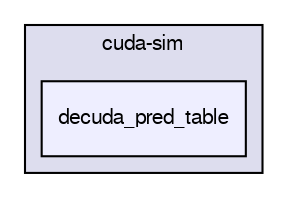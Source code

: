 digraph G {
  bgcolor=transparent;
  compound=true
  node [ fontsize="10", fontname="FreeSans"];
  edge [ labelfontsize="10", labelfontname="FreeSans"];
  subgraph clusterdir_2d77c6696a6548cf53989385b9967e1d {
    graph [ bgcolor="#ddddee", pencolor="black", label="cuda-sim" fontname="FreeSans", fontsize="10", URL="dir_2d77c6696a6548cf53989385b9967e1d.html"]
  dir_9f408912a4d311ba0ef2ea1c517e4a10 [shape=box, label="decuda_pred_table", style="filled", fillcolor="#eeeeff", pencolor="black", URL="dir_9f408912a4d311ba0ef2ea1c517e4a10.html"];
  }
}
